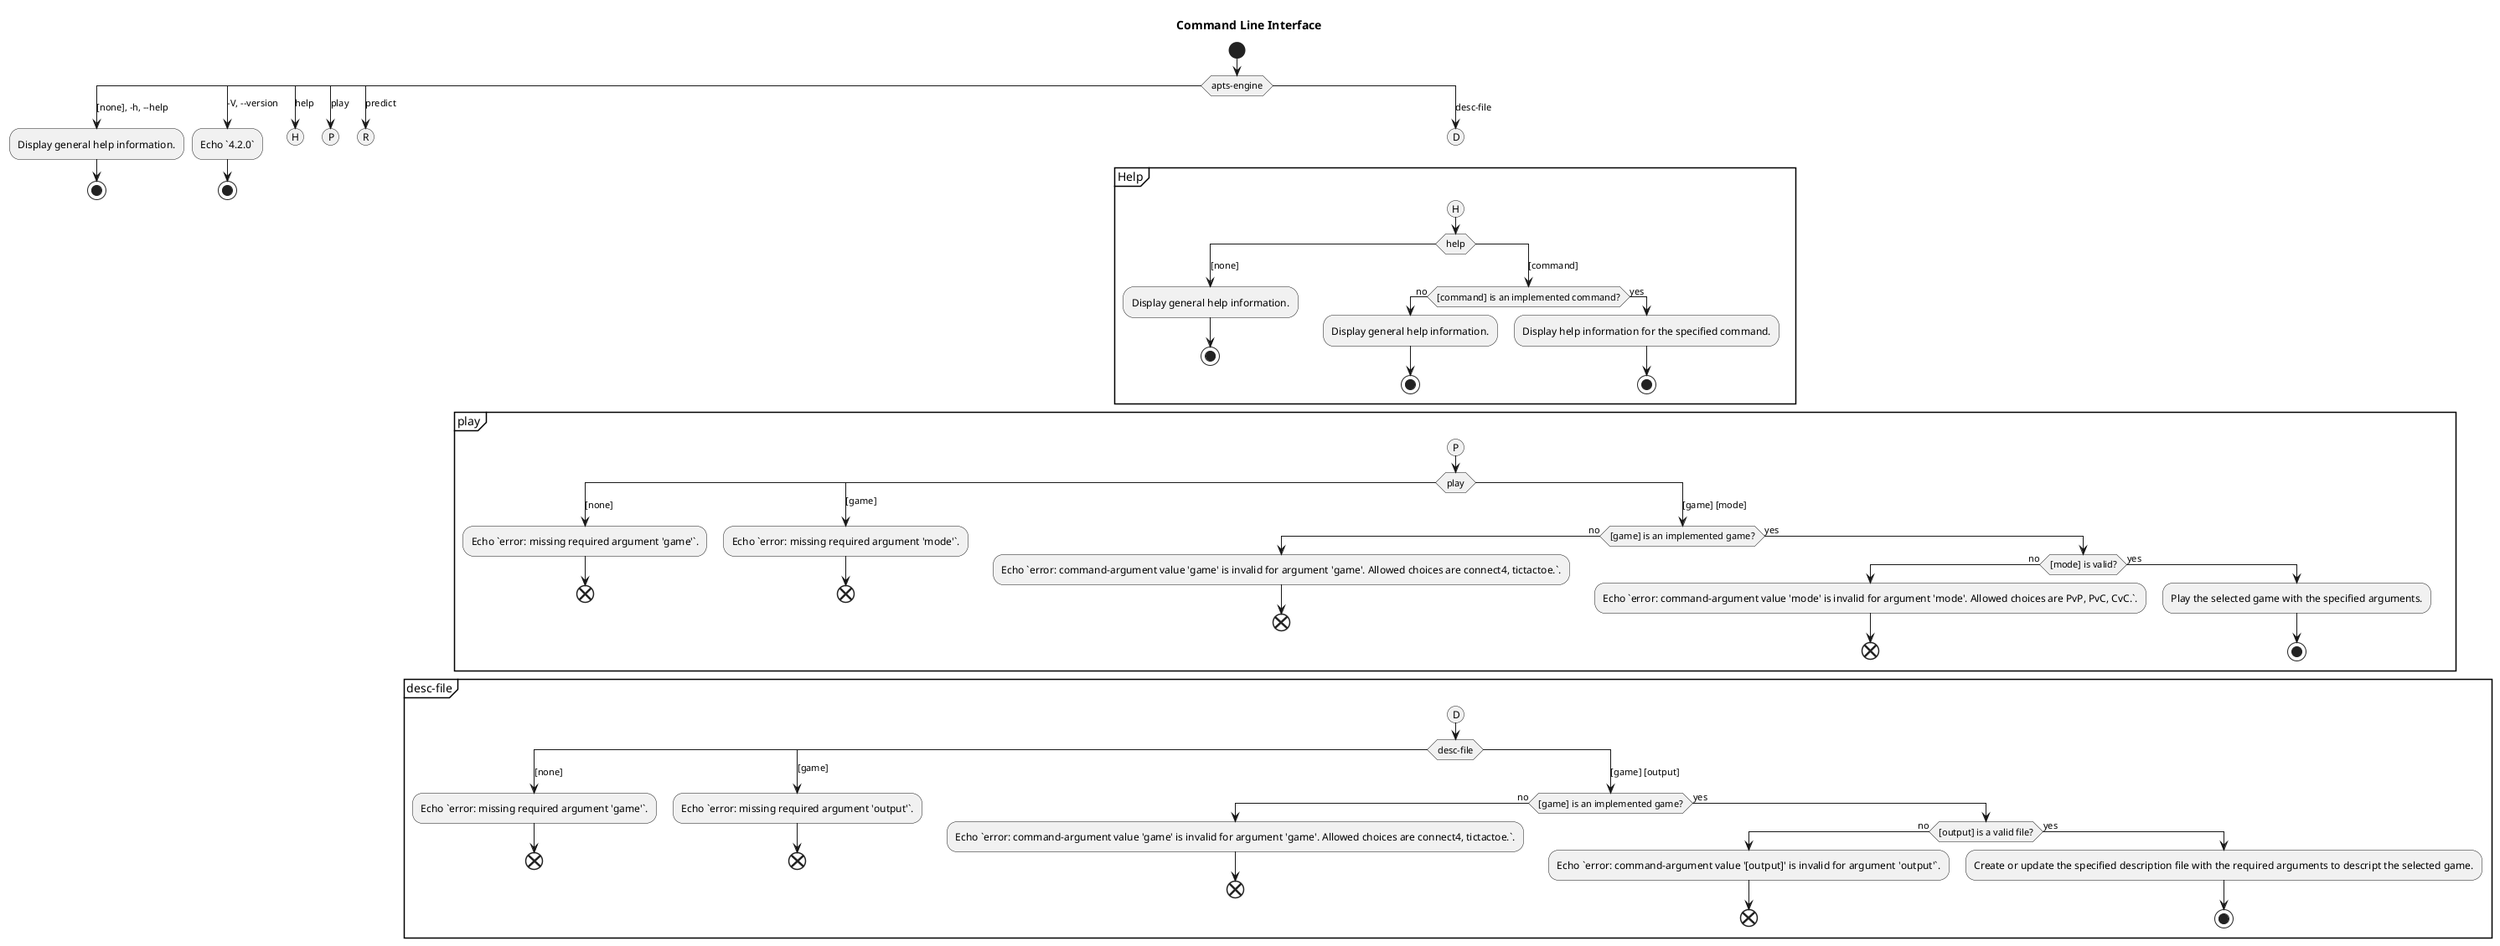 @startuml apts-engine
title Command Line Interface
!pragma useVerticalIf on
skinparam ConditionEndStyle hline

!$version = "4.2.0"
!$help_message = "Display general help information."
!$games = "connect4, tictactoe"
!$modes = "PvP, PvC, CvC"

start

switch (apts-engine)

  case ([none], -h, --help)
    :$help_message;
    stop

  case (-V, --version)
    :Echo `$version`;
    stop

  case (help)
    (H)
    detach

  case (play)
    (P)
    detach

  case (predict)
    (R)
    detach

  case (desc-file)
    (D)
    detach

  ' ========================

  partition Help {
    (H)
    switch (help)

    case ([none])
      :$help_message;
      stop

    case ([command])
      if ([command] is an implemented command?) then(no)
        :$help_message;
        stop

      else (yes)
        :Display help information for the specified command.;
        stop
      endif

    endswitch
  }

  ' ========================

  partition play {
    (P)
    switch (play)

    case ([none])
      :Echo `error: missing required argument 'game'`.;
      end

    case ([game])
      :Echo `error: missing required argument 'mode'`.;
      end

    case ([game] [mode])
      if ([game] is an implemented game?) then(no)
        :Echo `error: command-argument value 'game' is invalid for argument 'game'. Allowed choices are $games.`.;
        end

      else (yes)
        if ([mode] is valid?) then(no)
          :Echo `error: command-argument value 'mode' is invalid for argument 'mode'. Allowed choices are $modes.`.;
          end

        else (yes)
        :Play the selected game with the specified arguments.;
        stop
        endif
      endif

    endswitch
  }

  ' ========================

  partition desc-file {
    (D)
    switch (desc-file)

    case ([none])
      :Echo `error: missing required argument 'game'`.;
      end

    case ([game])
      :Echo `error: missing required argument 'output'`.;
      end

    case ([game] [output])
      if ([game] is an implemented game?) then(no)
        :Echo `error: command-argument value 'game' is invalid for argument 'game'. Allowed choices are $games.`.;
        end

      else (yes)
        if ([output] is a valid file?) then(no)
          :Echo `error: command-argument value '[output]' is invalid for argument 'output'`.;
          end

        else (yes)
          :Create or update the specified description file with the required arguments to descript the selected game.;
          stop
        endif
      endif

    endswitch
  }

endswitch

@enduml
